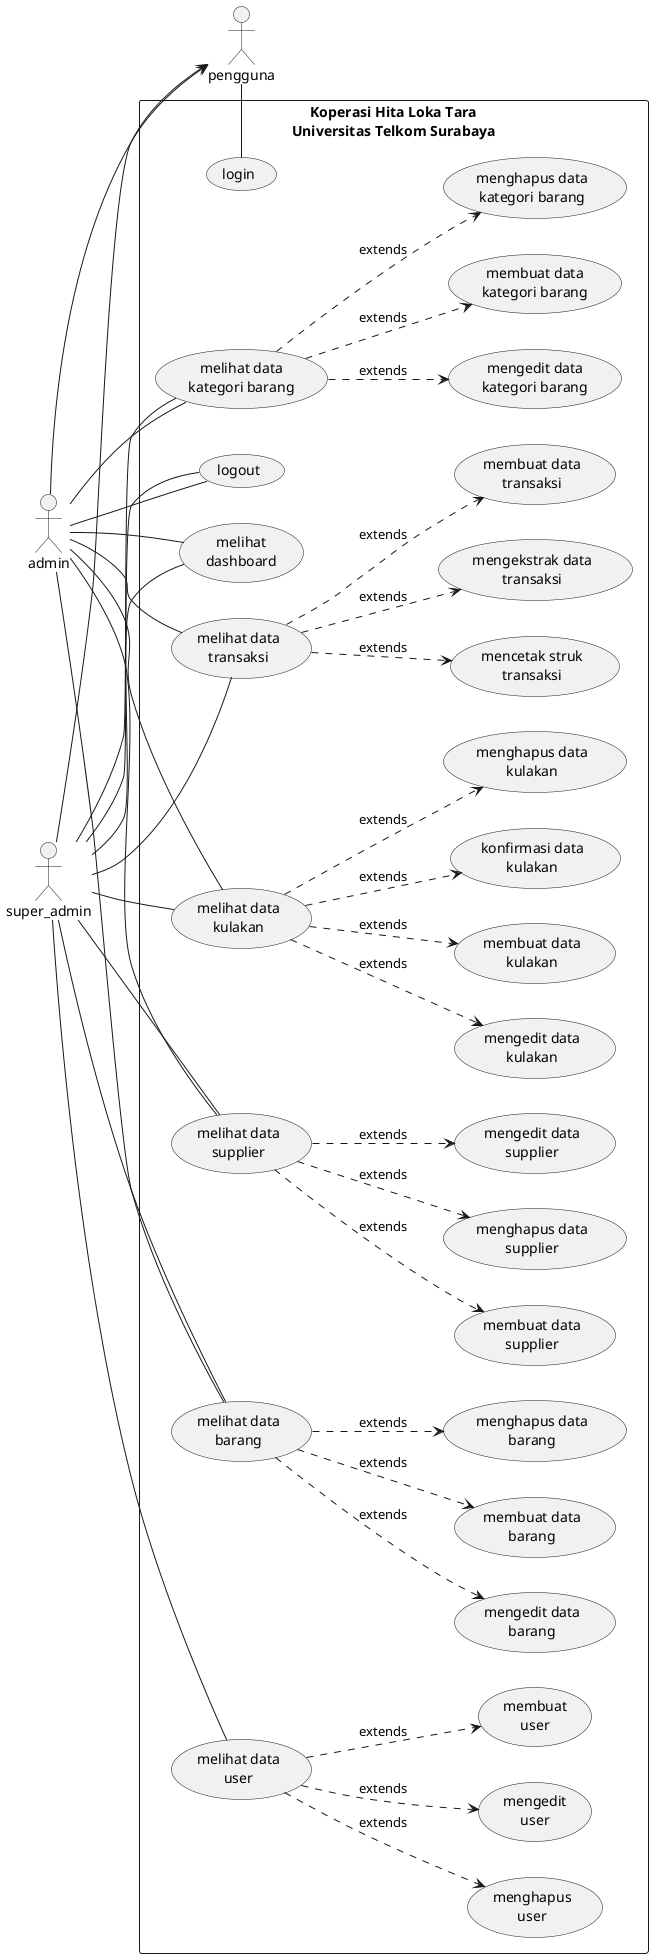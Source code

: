 @startuml
left to right direction

actor pengguna
actor admin
actor super_admin

rectangle "Koperasi Hita Loka Tara\nUniversitas Telkom Surabaya" {

    (login)
    (logout)
    (melihat\ndashboard)

    (melihat data\nkategori barang)
    (melihat data\nkategori barang) ..> (menghapus data\nkategori barang)  : extends
    (melihat data\nkategori barang) ..> (mengedit data\nkategori barang)  : extends
    (melihat data\nkategori barang) ..> (membuat data\nkategori barang)  : extends


    (melihat data\nbarang)
    (melihat data\nbarang) ..> (menghapus data\nbarang) : extends
    (melihat data\nbarang) ..> (mengedit data\nbarang) : extends
    (melihat data\nbarang) ..> (membuat data\nbarang)  : extends

    (melihat data\nsupplier)
    (melihat data\nsupplier) ..> (menghapus data\nsupplier) : extends
    (melihat data\nsupplier) ..> (mengedit data\nsupplier) : extends
    (melihat data\nsupplier) ..> (membuat data\nsupplier) : extends

    (melihat data\nkulakan)
    (melihat data\nkulakan) ..> (konfirmasi data\nkulakan) : extends
    (melihat data\nkulakan) ..> (menghapus data\nkulakan) : extends
    (melihat data\nkulakan) ..> (mengedit data\nkulakan) : extends
    (melihat data\nkulakan) ..> (membuat data\nkulakan) : extends

    (melihat data\ntransaksi)
    (melihat data\ntransaksi) ..> (mencetak struk\ntransaksi) : extends
    (melihat data\ntransaksi) ..> (mengekstrak data\ntransaksi) : extends
    (melihat data\ntransaksi) ..> (membuat data\ntransaksi) : extends


    (melihat data\nuser)
    (melihat data\nuser) ..> (menghapus\nuser) : extends
    (melihat data\nuser) ..> (mengedit\nuser) : extends
    (melihat data\nuser) ..> (membuat\nuser) : extends

}

pengguna -- (login)


super_admin -- (melihat\ndashboard)
super_admin -- (melihat data\nkategori barang)
super_admin -- (melihat data\nbarang)
super_admin -- (melihat data\nsupplier)
super_admin -- (melihat data\nkulakan)
super_admin -- (melihat data\ntransaksi)
super_admin -- (melihat data\nuser)
super_admin -- (logout)


admin -- (melihat\ndashboard)
admin -- (melihat data\nkategori barang)
admin -- (melihat data\nbarang)
admin -- (melihat data\nsupplier)
admin -- (melihat data\nkulakan)
admin -- (melihat data\ntransaksi)
admin -- (logout)

super_admin --> pengguna
admin --> pengguna



@enduml
